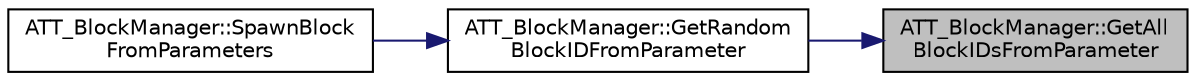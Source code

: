 digraph "ATT_BlockManager::GetAllBlockIDsFromParameter"
{
 // LATEX_PDF_SIZE
  edge [fontname="Helvetica",fontsize="10",labelfontname="Helvetica",labelfontsize="10"];
  node [fontname="Helvetica",fontsize="10",shape=record];
  rankdir="RL";
  Node25 [label="ATT_BlockManager::GetAll\lBlockIDsFromParameter",height=0.2,width=0.4,color="black", fillcolor="grey75", style="filled", fontcolor="black",tooltip="Returns an array of all the blockID corresponding to parameters in the data table."];
  Node25 -> Node26 [dir="back",color="midnightblue",fontsize="10",style="solid",fontname="Helvetica"];
  Node26 [label="ATT_BlockManager::GetRandom\lBlockIDFromParameter",height=0.2,width=0.4,color="black", fillcolor="white", style="filled",URL="$class_a_t_t___block_manager.html#a22d66a18c0280754b1fab6f762cf5c41",tooltip="Returns a random blockID corresponding to parameters in the data table."];
  Node26 -> Node27 [dir="back",color="midnightblue",fontsize="10",style="solid",fontname="Helvetica"];
  Node27 [label="ATT_BlockManager::SpawnBlock\lFromParameters",height=0.2,width=0.4,color="black", fillcolor="white", style="filled",URL="$class_a_t_t___block_manager.html#a38f27c6297567c4120a09b103b18d7fe",tooltip="Gets a random blockID corresponding to parameters in the data table."];
}
